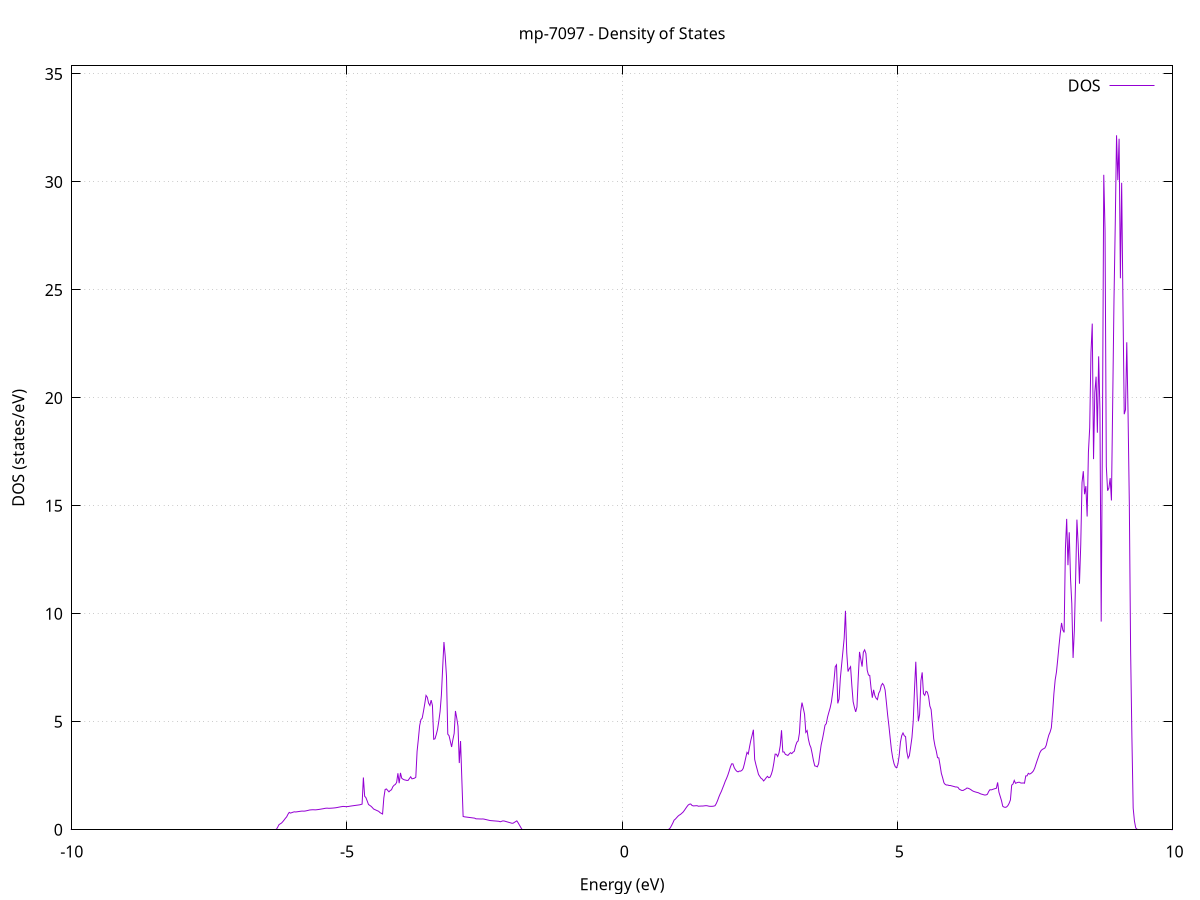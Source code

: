 set title 'mp-7097 - Density of States'
set xlabel 'Energy (eV)'
set ylabel 'DOS (states/eV)'
set grid
set xrange [-10:10]
set yrange [0:35.375]
set xzeroaxis lt -1
set terminal png size 800,600
set output 'mp-7097_dos_gnuplot.png'
plot '-' using 1:2 with lines title 'DOS'
-34.976700 0.000000
-34.953500 0.000000
-34.930300 0.000000
-34.907000 0.000000
-34.883800 0.000000
-34.860500 0.000000
-34.837300 0.000000
-34.814100 0.000000
-34.790800 0.000000
-34.767600 0.000000
-34.744400 0.000000
-34.721100 0.000000
-34.697900 0.000000
-34.674700 0.000000
-34.651400 0.000000
-34.628200 0.000000
-34.605000 0.000000
-34.581700 0.000000
-34.558500 0.000000
-34.535300 0.000000
-34.512000 0.000000
-34.488800 0.000000
-34.465600 0.000000
-34.442300 0.000000
-34.419100 0.000000
-34.395900 0.000000
-34.372600 0.000000
-34.349400 0.000000
-34.326100 0.000000
-34.302900 0.000000
-34.279700 0.000000
-34.256400 0.000000
-34.233200 0.000000
-34.210000 0.000000
-34.186700 0.000000
-34.163500 0.000000
-34.140300 0.000000
-34.117000 0.000000
-34.093800 0.000000
-34.070600 0.000000
-34.047300 0.000000
-34.024100 0.000000
-34.000900 0.000000
-33.977600 0.000000
-33.954400 0.000000
-33.931200 0.000000
-33.907900 0.000000
-33.884700 0.000000
-33.861500 0.000000
-33.838200 0.000000
-33.815000 0.000000
-33.791700 0.000000
-33.768500 0.000000
-33.745300 0.000000
-33.722000 0.000000
-33.698800 0.000000
-33.675600 0.000000
-33.652300 0.000000
-33.629100 0.000000
-33.605900 0.000000
-33.582600 0.000000
-33.559400 0.000000
-33.536200 0.000000
-33.512900 0.000000
-33.489700 0.000000
-33.466500 0.000000
-33.443200 0.000000
-33.420000 0.000000
-33.396800 0.000000
-33.373500 0.000000
-33.350300 0.000000
-33.327100 0.000000
-33.303800 0.000000
-33.280600 0.000000
-33.257300 0.000000
-33.234100 0.000000
-33.210900 0.000000
-33.187600 0.000000
-33.164400 0.000000
-33.141200 0.000000
-33.117900 0.000000
-33.094700 0.000000
-33.071500 0.000000
-33.048200 0.000000
-33.025000 0.000000
-33.001800 0.000000
-32.978500 0.000000
-32.955300 0.000000
-32.932100 0.000000
-32.908800 0.000000
-32.885600 0.000000
-32.862400 42.106500
-32.839100 117.654900
-32.815900 0.000000
-32.792700 0.000000
-32.769400 0.000000
-32.746200 0.000000
-32.722900 0.000000
-32.699700 0.000000
-32.676500 0.000000
-32.653200 0.000000
-32.630000 0.000000
-32.606800 0.000000
-32.583500 0.000000
-32.560300 0.000000
-32.537100 0.000000
-32.513800 0.000000
-32.490600 0.000000
-32.467400 0.000000
-32.444100 0.000000
-32.420900 0.000000
-32.397700 0.000000
-32.374400 0.000000
-32.351200 0.000000
-32.328000 0.000000
-32.304700 0.000000
-32.281500 0.000000
-32.258300 0.000000
-32.235000 0.000000
-32.211800 0.000000
-32.188600 0.000000
-32.165300 0.000000
-32.142100 0.000000
-32.118800 0.000000
-32.095600 0.000000
-32.072400 0.000000
-32.049100 0.000000
-32.025900 0.000000
-32.002700 0.000000
-31.979400 0.000000
-31.956200 0.000000
-31.933000 0.000000
-31.909700 0.000000
-31.886500 0.000000
-31.863300 0.000000
-31.840000 0.000000
-31.816800 0.000000
-31.793600 0.000000
-31.770300 0.000000
-31.747100 0.000000
-31.723900 0.000000
-31.700600 0.000000
-31.677400 0.000000
-31.654200 0.000000
-31.630900 0.000000
-31.607700 0.000000
-31.584400 0.000000
-31.561200 0.000000
-31.538000 0.000000
-31.514700 0.000000
-31.491500 0.000000
-31.468300 0.000000
-31.445000 0.000000
-31.421800 0.000000
-31.398600 0.000000
-31.375300 0.000000
-31.352100 0.000000
-31.328900 0.000000
-31.305600 0.000000
-31.282400 0.000000
-31.259200 0.000000
-31.235900 0.000000
-31.212700 0.000000
-31.189500 0.000000
-31.166200 0.000000
-31.143000 0.000000
-31.119800 0.000000
-31.096500 0.000000
-31.073300 0.000000
-31.050000 0.000000
-31.026800 0.000000
-31.003600 0.000000
-30.980300 0.000000
-30.957100 0.000000
-30.933900 0.000000
-30.910600 0.000000
-30.887400 0.000000
-30.864200 0.000000
-30.840900 0.000000
-30.817700 0.000000
-30.794500 0.000000
-30.771200 0.000000
-30.748000 0.000000
-30.724800 0.000000
-30.701500 0.000000
-30.678300 0.000000
-30.655100 0.000000
-30.631800 0.000000
-30.608600 0.000000
-30.585400 0.000000
-30.562100 0.000000
-30.538900 0.000000
-30.515600 0.000000
-30.492400 0.000000
-30.469200 0.000000
-30.445900 0.000000
-30.422700 0.000000
-30.399500 0.000000
-30.376200 0.000000
-30.353000 0.000000
-30.329800 0.000000
-30.306500 0.000000
-30.283300 0.000000
-30.260100 0.000000
-30.236800 0.000000
-30.213600 0.000000
-30.190400 0.000000
-30.167100 0.000000
-30.143900 0.000000
-30.120700 0.000000
-30.097400 0.000000
-30.074200 0.000000
-30.051000 0.000000
-30.027700 0.000000
-30.004500 0.000000
-29.981200 0.000000
-29.958000 0.000000
-29.934800 0.000000
-29.911500 0.000000
-29.888300 0.000000
-29.865100 0.000000
-29.841800 0.000000
-29.818600 0.000000
-29.795400 0.000000
-29.772100 0.000000
-29.748900 0.000000
-29.725700 0.000000
-29.702400 0.000000
-29.679200 0.000000
-29.656000 0.000000
-29.632700 0.000000
-29.609500 0.000000
-29.586300 0.000000
-29.563000 0.000000
-29.539800 0.000000
-29.516600 0.000000
-29.493300 0.000000
-29.470100 0.000000
-29.446800 0.000000
-29.423600 0.000000
-29.400400 0.000000
-29.377100 0.000000
-29.353900 0.000000
-29.330700 0.000000
-29.307400 0.000000
-29.284200 0.000000
-29.261000 0.000000
-29.237700 0.000000
-29.214500 0.000000
-29.191300 0.000000
-29.168000 0.000000
-29.144800 0.000000
-29.121600 0.000000
-29.098300 0.000000
-29.075100 0.000000
-29.051900 0.000000
-29.028600 0.000000
-29.005400 0.000000
-28.982200 0.000000
-28.958900 0.000000
-28.935700 0.000000
-28.912400 0.000000
-28.889200 0.000000
-28.866000 0.000000
-28.842700 0.000000
-28.819500 0.000000
-28.796300 0.000000
-28.773000 0.000000
-28.749800 0.000000
-28.726600 0.000000
-28.703300 0.000000
-28.680100 0.000000
-28.656900 0.000000
-28.633600 0.000000
-28.610400 0.000000
-28.587200 0.000000
-28.563900 0.000000
-28.540700 0.000000
-28.517500 0.000000
-28.494200 0.000000
-28.471000 0.000000
-28.447800 0.000000
-28.424500 0.000000
-28.401300 0.000000
-28.378000 0.000000
-28.354800 0.000000
-28.331600 0.000000
-28.308300 0.000000
-28.285100 0.000000
-28.261900 0.000000
-28.238600 0.000000
-28.215400 0.000000
-28.192200 0.000000
-28.168900 0.000000
-28.145700 0.000000
-28.122500 0.000000
-28.099200 0.000000
-28.076000 0.000000
-28.052800 0.000000
-28.029500 0.000000
-28.006300 0.000000
-27.983100 0.000000
-27.959800 0.000000
-27.936600 0.000000
-27.913400 0.000000
-27.890100 0.000000
-27.866900 0.000000
-27.843600 0.000000
-27.820400 0.000000
-27.797200 0.000000
-27.773900 0.000000
-27.750700 0.000000
-27.727500 0.000000
-27.704200 0.000000
-27.681000 0.000000
-27.657800 0.000000
-27.634500 0.000000
-27.611300 0.000000
-27.588100 0.000000
-27.564800 0.000000
-27.541600 0.000000
-27.518400 0.000000
-27.495100 0.000000
-27.471900 0.000000
-27.448700 0.000000
-27.425400 0.000000
-27.402200 0.000000
-27.379000 0.000000
-27.355700 0.000000
-27.332500 0.000000
-27.309300 0.000000
-27.286000 0.000000
-27.262800 0.000000
-27.239500 0.000000
-27.216300 0.000000
-27.193100 0.000000
-27.169800 0.000000
-27.146600 0.000000
-27.123400 0.000000
-27.100100 0.000000
-27.076900 0.000000
-27.053700 0.000000
-27.030400 0.000000
-27.007200 0.000000
-26.984000 0.000000
-26.960700 0.000000
-26.937500 0.000000
-26.914300 0.000000
-26.891000 0.000000
-26.867800 0.000000
-26.844600 0.000000
-26.821300 0.000000
-26.798100 0.000000
-26.774900 0.000000
-26.751600 0.000000
-26.728400 0.000000
-26.705100 0.000000
-26.681900 0.000000
-26.658700 0.000000
-26.635400 0.000000
-26.612200 0.000000
-26.589000 0.000000
-26.565700 0.000000
-26.542500 0.000000
-26.519300 0.000000
-26.496000 0.000000
-26.472800 0.000000
-26.449600 0.000000
-26.426300 0.000000
-26.403100 0.000000
-26.379900 0.000000
-26.356600 0.000000
-26.333400 0.000000
-26.310200 0.000000
-26.286900 0.000000
-26.263700 0.000000
-26.240500 0.000000
-26.217200 0.000000
-26.194000 0.000000
-26.170700 0.000000
-26.147500 0.000000
-26.124300 0.000000
-26.101000 0.000000
-26.077800 0.000000
-26.054600 0.000000
-26.031300 0.000000
-26.008100 0.000000
-25.984900 0.000000
-25.961600 0.000000
-25.938400 0.000000
-25.915200 0.000000
-25.891900 0.000000
-25.868700 0.000000
-25.845500 0.000000
-25.822200 0.000000
-25.799000 0.000000
-25.775800 0.000000
-25.752500 0.000000
-25.729300 0.000000
-25.706100 0.000000
-25.682800 0.000000
-25.659600 0.000000
-25.636300 0.000000
-25.613100 0.000000
-25.589900 0.000000
-25.566600 0.000000
-25.543400 0.000000
-25.520200 0.000000
-25.496900 0.000000
-25.473700 0.000000
-25.450500 0.000000
-25.427200 0.000000
-25.404000 0.000000
-25.380800 0.000000
-25.357500 0.000000
-25.334300 0.000000
-25.311100 0.000000
-25.287800 0.000000
-25.264600 0.000000
-25.241400 0.000000
-25.218100 0.000000
-25.194900 0.000000
-25.171700 0.000000
-25.148400 0.000000
-25.125200 0.000000
-25.101900 0.000000
-25.078700 0.000000
-25.055500 0.000000
-25.032200 0.000000
-25.009000 0.000000
-24.985800 0.000000
-24.962500 0.000000
-24.939300 0.000000
-24.916100 0.000000
-24.892800 0.000000
-24.869600 0.000000
-24.846400 0.000000
-24.823100 0.000000
-24.799900 0.000000
-24.776700 0.000000
-24.753400 0.000000
-24.730200 0.000000
-24.707000 0.000000
-24.683700 0.000000
-24.660500 0.000000
-24.637300 0.000000
-24.614000 0.000000
-24.590800 0.000000
-24.567500 0.000000
-24.544300 0.000000
-24.521100 0.000000
-24.497800 0.000000
-24.474600 0.000000
-24.451400 0.000000
-24.428100 0.000000
-24.404900 0.000000
-24.381700 0.000000
-24.358400 0.000000
-24.335200 0.000000
-24.312000 0.000000
-24.288700 0.000000
-24.265500 0.000000
-24.242300 0.000000
-24.219000 0.000000
-24.195800 0.000000
-24.172600 0.000000
-24.149300 0.000000
-24.126100 0.000000
-24.102900 0.000000
-24.079600 0.000000
-24.056400 0.000000
-24.033100 0.000000
-24.009900 0.000000
-23.986700 0.000000
-23.963400 0.000000
-23.940200 0.000000
-23.917000 0.000000
-23.893700 0.000000
-23.870500 0.000000
-23.847300 0.000000
-23.824000 0.000000
-23.800800 0.000000
-23.777600 0.000000
-23.754300 0.000000
-23.731100 0.000000
-23.707900 0.000000
-23.684600 0.000000
-23.661400 0.000000
-23.638200 0.000000
-23.614900 0.000000
-23.591700 0.000000
-23.568500 0.000000
-23.545200 0.000000
-23.522000 0.000000
-23.498700 0.000000
-23.475500 0.000000
-23.452300 0.000000
-23.429000 0.000000
-23.405800 0.000000
-23.382600 0.000000
-23.359300 0.000000
-23.336100 0.000000
-23.312900 0.000000
-23.289600 0.000000
-23.266400 0.000000
-23.243200 0.000000
-23.219900 0.000000
-23.196700 0.000000
-23.173500 0.000000
-23.150200 0.000000
-23.127000 0.000000
-23.103800 0.000000
-23.080500 0.000000
-23.057300 0.000000
-23.034100 0.000000
-23.010800 0.000000
-22.987600 0.000000
-22.964300 0.000000
-22.941100 0.000000
-22.917900 0.000000
-22.894600 0.000000
-22.871400 0.000000
-22.848200 0.000000
-22.824900 0.000000
-22.801700 0.000000
-22.778500 0.000000
-22.755200 0.000000
-22.732000 0.000000
-22.708800 0.000000
-22.685500 0.000000
-22.662300 0.000000
-22.639100 0.000000
-22.615800 0.000000
-22.592600 0.000000
-22.569400 0.000000
-22.546100 0.000000
-22.522900 0.000000
-22.499700 0.000000
-22.476400 0.000000
-22.453200 0.000000
-22.429900 0.000000
-22.406700 0.000000
-22.383500 0.000000
-22.360200 0.000000
-22.337000 0.000000
-22.313800 0.000000
-22.290500 0.000000
-22.267300 0.000000
-22.244100 0.000000
-22.220800 0.000000
-22.197600 0.000000
-22.174400 0.000000
-22.151100 0.000000
-22.127900 0.000000
-22.104700 0.000000
-22.081400 0.000000
-22.058200 0.000000
-22.035000 0.000000
-22.011700 0.000000
-21.988500 0.000000
-21.965300 0.000000
-21.942000 0.000000
-21.918800 0.000000
-21.895600 0.000000
-21.872300 0.000000
-21.849100 0.000000
-21.825800 0.000000
-21.802600 0.000000
-21.779400 0.000000
-21.756100 0.000000
-21.732900 0.000000
-21.709700 0.000000
-21.686400 0.000000
-21.663200 0.000000
-21.640000 0.000000
-21.616700 0.000000
-21.593500 0.000000
-21.570300 0.000000
-21.547000 0.000000
-21.523800 0.000000
-21.500600 0.000000
-21.477300 0.000000
-21.454100 0.000000
-21.430900 0.000000
-21.407600 0.000000
-21.384400 0.000000
-21.361200 0.000000
-21.337900 0.000000
-21.314700 0.000000
-21.291400 0.000000
-21.268200 0.000000
-21.245000 0.000000
-21.221700 0.000000
-21.198500 0.000000
-21.175300 0.000000
-21.152000 0.000000
-21.128800 0.000000
-21.105600 0.000000
-21.082300 0.000000
-21.059100 0.000000
-21.035900 0.000000
-21.012600 0.000000
-20.989400 0.000000
-20.966200 0.000000
-20.942900 0.000000
-20.919700 0.000000
-20.896500 0.000000
-20.873200 0.000000
-20.850000 0.000000
-20.826800 0.000000
-20.803500 0.000000
-20.780300 0.000000
-20.757000 0.000000
-20.733800 0.000000
-20.710600 0.000000
-20.687300 0.000000
-20.664100 0.000000
-20.640900 0.000000
-20.617600 0.000000
-20.594400 0.000000
-20.571200 0.000000
-20.547900 0.000000
-20.524700 0.000000
-20.501500 0.000000
-20.478200 0.000000
-20.455000 0.000000
-20.431800 0.000000
-20.408500 0.000000
-20.385300 0.000000
-20.362100 0.000000
-20.338800 0.000000
-20.315600 0.000000
-20.292400 0.000000
-20.269100 0.000000
-20.245900 0.000000
-20.222600 0.000000
-20.199400 0.000000
-20.176200 0.000000
-20.152900 0.000000
-20.129700 0.000000
-20.106500 0.000000
-20.083200 0.000000
-20.060000 0.000000
-20.036800 0.000000
-20.013500 0.000000
-19.990300 0.000000
-19.967100 0.000000
-19.943800 0.000000
-19.920600 0.000000
-19.897400 0.000000
-19.874100 0.000000
-19.850900 0.000000
-19.827700 0.000000
-19.804400 0.000000
-19.781200 0.000000
-19.758000 0.000000
-19.734700 0.000000
-19.711500 0.000000
-19.688200 0.000000
-19.665000 0.000000
-19.641800 0.000000
-19.618500 0.000000
-19.595300 0.000000
-19.572100 0.000000
-19.548800 0.000000
-19.525600 0.000000
-19.502400 0.000000
-19.479100 0.000000
-19.455900 0.000000
-19.432700 0.000000
-19.409400 0.000000
-19.386200 0.000000
-19.363000 0.000000
-19.339700 0.000000
-19.316500 0.000000
-19.293300 0.000000
-19.270000 0.000000
-19.246800 0.000000
-19.223600 0.000000
-19.200300 0.000000
-19.177100 0.000000
-19.153800 0.000000
-19.130600 0.000000
-19.107400 0.000000
-19.084100 0.000000
-19.060900 0.000000
-19.037700 0.000000
-19.014400 0.000000
-18.991200 0.000000
-18.968000 0.000000
-18.944700 0.000000
-18.921500 0.000000
-18.898300 0.000000
-18.875000 0.000000
-18.851800 0.000000
-18.828600 0.000000
-18.805300 0.000000
-18.782100 0.000000
-18.758900 0.000000
-18.735600 0.000000
-18.712400 0.000000
-18.689200 0.000000
-18.665900 0.000000
-18.642700 0.000000
-18.619400 0.000000
-18.596200 0.000000
-18.573000 0.000000
-18.549700 0.000000
-18.526500 0.000000
-18.503300 0.000000
-18.480000 0.000000
-18.456800 0.000000
-18.433600 0.000000
-18.410300 0.000000
-18.387100 0.000000
-18.363900 0.000000
-18.340600 0.000000
-18.317400 0.000000
-18.294200 0.000000
-18.270900 0.000000
-18.247700 0.000000
-18.224500 0.000000
-18.201200 0.000000
-18.178000 0.000000
-18.154800 0.000000
-18.131500 0.000000
-18.108300 0.000000
-18.085000 0.000000
-18.061800 0.000000
-18.038600 0.000000
-18.015300 0.000000
-17.992100 0.000000
-17.968900 0.000000
-17.945600 0.000000
-17.922400 0.000000
-17.899200 0.000000
-17.875900 0.000000
-17.852700 0.000000
-17.829500 0.000000
-17.806200 0.000000
-17.783000 0.000000
-17.759800 0.000000
-17.736500 0.000000
-17.713300 0.000000
-17.690100 0.000000
-17.666800 0.000000
-17.643600 0.000000
-17.620400 0.000000
-17.597100 0.000000
-17.573900 0.000000
-17.550600 0.000000
-17.527400 0.000000
-17.504200 0.000000
-17.480900 0.000000
-17.457700 0.000000
-17.434500 0.000000
-17.411200 0.000000
-17.388000 0.000000
-17.364800 0.000000
-17.341500 0.000000
-17.318300 0.000000
-17.295100 0.000000
-17.271800 0.000000
-17.248600 0.000000
-17.225400 0.000000
-17.202100 0.000000
-17.178900 0.000000
-17.155700 0.000000
-17.132400 0.000000
-17.109200 0.000000
-17.086000 0.000000
-17.062700 0.000000
-17.039500 0.000000
-17.016300 0.000000
-16.993000 0.000000
-16.969800 0.000000
-16.946500 0.000000
-16.923300 0.000000
-16.900100 0.000000
-16.876800 0.000000
-16.853600 0.000000
-16.830400 0.000000
-16.807100 0.000000
-16.783900 0.000000
-16.760700 0.000000
-16.737400 0.000000
-16.714200 0.000000
-16.691000 0.000000
-16.667700 0.000000
-16.644500 0.000000
-16.621300 0.000000
-16.598000 0.000000
-16.574800 0.000000
-16.551600 0.000000
-16.528300 0.000000
-16.505100 0.000000
-16.481900 0.000000
-16.458600 0.000000
-16.435400 0.000000
-16.412100 0.000000
-16.388900 0.000000
-16.365700 0.000000
-16.342400 0.000000
-16.319200 0.000000
-16.296000 0.000000
-16.272700 0.000000
-16.249500 0.000000
-16.226300 0.000000
-16.203000 0.000000
-16.179800 0.000000
-16.156600 0.000000
-16.133300 0.000000
-16.110100 0.000000
-16.086900 0.000000
-16.063600 0.000000
-16.040400 0.000000
-16.017200 0.000000
-15.993900 0.000000
-15.970700 0.000000
-15.947500 0.000000
-15.924200 0.000000
-15.901000 0.000000
-15.877700 0.000000
-15.854500 0.000000
-15.831300 0.000000
-15.808000 0.000000
-15.784800 0.000000
-15.761600 0.000000
-15.738300 0.000000
-15.715100 0.000000
-15.691900 0.000000
-15.668600 0.000000
-15.645400 0.000000
-15.622200 0.000000
-15.598900 0.000000
-15.575700 0.000000
-15.552500 0.000000
-15.529200 0.000000
-15.506000 0.000000
-15.482800 0.000000
-15.459500 0.000000
-15.436300 0.000000
-15.413100 0.000000
-15.389800 0.000000
-15.366600 0.000000
-15.343300 0.000000
-15.320100 0.000000
-15.296900 0.000000
-15.273600 0.000000
-15.250400 0.000000
-15.227200 0.000000
-15.203900 0.000000
-15.180700 0.000000
-15.157500 0.000000
-15.134200 0.000000
-15.111000 0.000000
-15.087800 0.000000
-15.064500 0.000000
-15.041300 0.000000
-15.018100 0.000000
-14.994800 0.000000
-14.971600 0.000000
-14.948400 0.000000
-14.925100 0.000000
-14.901900 0.000000
-14.878700 0.000000
-14.855400 0.000000
-14.832200 0.000000
-14.808900 0.000000
-14.785700 0.000000
-14.762500 0.000000
-14.739200 0.000000
-14.716000 0.000000
-14.692800 0.000000
-14.669500 0.000000
-14.646300 0.000000
-14.623100 0.000000
-14.599800 0.000000
-14.576600 0.000000
-14.553400 0.000000
-14.530100 0.000000
-14.506900 0.000000
-14.483700 0.000000
-14.460400 0.000000
-14.437200 0.000000
-14.414000 0.000000
-14.390700 0.000000
-14.367500 0.000000
-14.344300 0.000000
-14.321000 0.000000
-14.297800 0.000000
-14.274500 0.000000
-14.251300 0.000000
-14.228100 0.000000
-14.204800 0.000000
-14.181600 0.000000
-14.158400 0.000000
-14.135100 0.000000
-14.111900 0.000000
-14.088700 0.000000
-14.065400 0.000000
-14.042200 0.000000
-14.019000 0.000000
-13.995700 0.000000
-13.972500 0.000000
-13.949300 0.000000
-13.926000 0.000000
-13.902800 0.000000
-13.879600 0.000000
-13.856300 0.000000
-13.833100 0.000000
-13.809900 0.000000
-13.786600 0.000000
-13.763400 0.000000
-13.740100 0.000000
-13.716900 0.000000
-13.693700 0.000000
-13.670400 0.000000
-13.647200 0.000000
-13.624000 0.000000
-13.600700 0.000000
-13.577500 0.000000
-13.554300 0.000000
-13.531000 0.000000
-13.507800 0.000000
-13.484600 0.000000
-13.461300 0.000000
-13.438100 0.000000
-13.414900 0.000000
-13.391600 0.000000
-13.368400 0.000000
-13.345200 0.000000
-13.321900 0.000000
-13.298700 0.000000
-13.275500 0.000000
-13.252200 0.000000
-13.229000 0.000000
-13.205700 0.000000
-13.182500 0.000000
-13.159300 0.000000
-13.136000 0.000000
-13.112800 0.000000
-13.089600 0.000000
-13.066300 0.000000
-13.043100 0.000000
-13.019900 0.000000
-12.996600 0.000000
-12.973400 0.000000
-12.950200 0.000000
-12.926900 0.000000
-12.903700 0.000000
-12.880500 0.000000
-12.857200 0.000000
-12.834000 0.000000
-12.810800 0.000000
-12.787500 0.000000
-12.764300 0.000000
-12.741100 0.000000
-12.717800 0.000000
-12.694600 0.000000
-12.671300 0.000000
-12.648100 0.000000
-12.624900 0.000000
-12.601600 0.000000
-12.578400 0.000000
-12.555200 0.000000
-12.531900 0.000000
-12.508700 0.000000
-12.485500 0.000000
-12.462200 0.000000
-12.439000 0.000000
-12.415800 0.000000
-12.392500 0.000000
-12.369300 0.000000
-12.346100 0.000000
-12.322800 0.000000
-12.299600 0.000000
-12.276400 0.000000
-12.253100 0.000000
-12.229900 0.000000
-12.206700 0.000000
-12.183400 0.000000
-12.160200 0.000000
-12.136900 0.000000
-12.113700 0.000000
-12.090500 0.000000
-12.067200 0.000000
-12.044000 0.000000
-12.020800 0.000000
-11.997500 0.000000
-11.974300 0.000000
-11.951100 0.000000
-11.927800 0.000000
-11.904600 0.000000
-11.881400 0.000000
-11.858100 0.000000
-11.834900 0.000000
-11.811700 0.000000
-11.788400 0.000000
-11.765200 0.000000
-11.742000 0.000000
-11.718700 0.000000
-11.695500 0.000000
-11.672300 0.000000
-11.649000 0.000000
-11.625800 0.000000
-11.602600 0.000000
-11.579300 0.000000
-11.556100 0.000000
-11.532800 0.000000
-11.509600 0.000000
-11.486400 4.798700
-11.463100 8.622600
-11.439900 9.482600
-11.416700 9.729500
-11.393400 11.398600
-11.370200 13.549800
-11.347000 15.840200
-11.323700 26.665100
-11.300500 21.090900
-11.277300 14.637500
-11.254000 13.319100
-11.230800 10.161300
-11.207600 9.793400
-11.184300 24.595100
-11.161100 15.403200
-11.137900 18.417900
-11.114600 24.336000
-11.091400 23.334100
-11.068200 47.550700
-11.044900 32.927300
-11.021700 26.211900
-10.998400 18.126900
-10.975200 13.098700
-10.952000 13.256900
-10.928700 14.229900
-10.905500 15.864000
-10.882300 17.673300
-10.859000 20.428100
-10.835800 14.671500
-10.812600 10.926600
-10.789300 0.000000
-10.766100 0.000000
-10.742900 0.000000
-10.719600 0.000000
-10.696400 0.000000
-10.673200 0.000000
-10.649900 0.000000
-10.626700 0.000000
-10.603500 0.000000
-10.580200 0.000000
-10.557000 0.000000
-10.533800 0.000000
-10.510500 0.000000
-10.487300 0.000000
-10.464000 0.000000
-10.440800 0.000000
-10.417600 0.000000
-10.394300 0.000000
-10.371100 0.000000
-10.347900 0.000000
-10.324600 0.000000
-10.301400 0.000000
-10.278200 0.000000
-10.254900 0.000000
-10.231700 0.000000
-10.208500 0.000000
-10.185200 0.000000
-10.162000 0.000000
-10.138800 0.000000
-10.115500 0.000000
-10.092300 0.000000
-10.069100 0.000000
-10.045800 0.000000
-10.022600 0.000000
-9.999400 0.000000
-9.976100 0.000000
-9.952900 0.000000
-9.929600 0.000000
-9.906400 0.000000
-9.883200 0.000000
-9.859900 0.000000
-9.836700 0.000000
-9.813500 0.000000
-9.790200 0.000000
-9.767000 0.000000
-9.743800 0.000000
-9.720500 0.000000
-9.697300 0.000000
-9.674100 0.000000
-9.650800 0.000000
-9.627600 0.000000
-9.604400 0.000000
-9.581100 0.000000
-9.557900 0.000000
-9.534700 0.000000
-9.511400 0.000000
-9.488200 0.000000
-9.465000 0.000000
-9.441700 0.000000
-9.418500 0.000000
-9.395200 0.000000
-9.372000 0.000000
-9.348800 0.000000
-9.325500 0.000000
-9.302300 0.000000
-9.279100 0.000000
-9.255800 0.000000
-9.232600 0.000000
-9.209400 0.000000
-9.186100 0.000000
-9.162900 0.000000
-9.139700 0.000000
-9.116400 0.000000
-9.093200 0.000000
-9.070000 0.000000
-9.046700 0.000000
-9.023500 0.000000
-9.000300 0.000000
-8.977000 0.000000
-8.953800 0.000000
-8.930600 0.000000
-8.907300 0.000000
-8.884100 0.000000
-8.860800 0.000000
-8.837600 0.000000
-8.814400 0.000000
-8.791100 0.000000
-8.767900 0.000000
-8.744700 0.000000
-8.721400 0.000000
-8.698200 0.000000
-8.675000 0.000000
-8.651700 0.000000
-8.628500 0.000000
-8.605300 0.000000
-8.582000 0.000000
-8.558800 0.000000
-8.535600 0.000000
-8.512300 0.000000
-8.489100 0.000000
-8.465900 0.000000
-8.442600 0.000000
-8.419400 0.000000
-8.396200 0.000000
-8.372900 0.000000
-8.349700 0.000000
-8.326400 0.000000
-8.303200 0.000000
-8.280000 0.000000
-8.256700 0.000000
-8.233500 0.000000
-8.210300 0.000000
-8.187000 0.000000
-8.163800 0.000000
-8.140600 0.000000
-8.117300 0.000000
-8.094100 0.000000
-8.070900 0.000000
-8.047600 0.000000
-8.024400 0.000000
-8.001200 0.000000
-7.977900 0.000000
-7.954700 0.000000
-7.931500 0.000000
-7.908200 0.000000
-7.885000 0.000000
-7.861800 0.000000
-7.838500 0.000000
-7.815300 0.000000
-7.792000 0.000000
-7.768800 0.000000
-7.745600 0.000000
-7.722300 0.000000
-7.699100 0.000000
-7.675900 0.000000
-7.652600 0.000000
-7.629400 0.000000
-7.606200 0.000000
-7.582900 0.000000
-7.559700 0.000000
-7.536500 0.000000
-7.513200 0.000000
-7.490000 0.000000
-7.466800 0.000000
-7.443500 0.000000
-7.420300 0.000000
-7.397100 0.000000
-7.373800 0.000000
-7.350600 0.000000
-7.327400 0.000000
-7.304100 0.000000
-7.280900 0.000000
-7.257600 0.000000
-7.234400 0.000000
-7.211200 0.000000
-7.187900 0.000000
-7.164700 0.000000
-7.141500 0.000000
-7.118200 0.000000
-7.095000 0.000000
-7.071800 0.000000
-7.048500 0.000000
-7.025300 0.000000
-7.002100 0.000000
-6.978800 0.000000
-6.955600 0.000000
-6.932400 0.000000
-6.909100 0.000000
-6.885900 0.000000
-6.862700 0.000000
-6.839400 0.000000
-6.816200 0.000000
-6.793000 0.000000
-6.769700 0.000000
-6.746500 0.000000
-6.723300 0.000000
-6.700000 0.000000
-6.676800 0.000000
-6.653500 0.000000
-6.630300 0.000000
-6.607100 0.000000
-6.583800 0.000000
-6.560600 0.000000
-6.537400 0.000000
-6.514100 0.000000
-6.490900 0.000000
-6.467700 0.000000
-6.444400 0.000000
-6.421200 0.000000
-6.398000 0.000000
-6.374700 0.000000
-6.351500 0.000000
-6.328300 0.000000
-6.305000 0.000000
-6.281800 0.022200
-6.258600 0.121800
-6.235300 0.235600
-6.212100 0.275900
-6.188900 0.312600
-6.165600 0.377100
-6.142400 0.451400
-6.119100 0.530700
-6.095900 0.598000
-6.072700 0.716400
-6.049400 0.805400
-6.026200 0.772700
-6.003000 0.793200
-5.979700 0.815600
-5.956500 0.831400
-5.933300 0.824300
-5.910000 0.832200
-5.886800 0.840500
-5.863600 0.850500
-5.840300 0.859000
-5.817100 0.865100
-5.793900 0.863300
-5.770600 0.863600
-5.747400 0.874600
-5.724200 0.887000
-5.700900 0.901500
-5.677700 0.916200
-5.654500 0.921900
-5.631200 0.926000
-5.608000 0.927700
-5.584700 0.923300
-5.561500 0.924900
-5.538300 0.931900
-5.515000 0.940300
-5.491800 0.949300
-5.468600 0.959300
-5.445300 0.969400
-5.422100 0.979500
-5.398900 0.993100
-5.375600 0.999200
-5.352400 1.000000
-5.329200 0.994700
-5.305900 0.997200
-5.282700 1.000700
-5.259500 1.004900
-5.236200 1.010500
-5.213000 1.016700
-5.189800 1.025700
-5.166500 1.037400
-5.143300 1.049700
-5.120100 1.060700
-5.096800 1.071100
-5.073600 1.081500
-5.050300 1.078800
-5.027100 1.072000
-5.003900 1.073400
-4.980600 1.076000
-4.957400 1.087200
-4.934200 1.097100
-4.910900 1.105500
-4.887700 1.113900
-4.864500 1.122400
-4.841200 1.130600
-4.818000 1.138600
-4.794800 1.146600
-4.771500 1.154800
-4.748300 1.170300
-4.725100 1.188700
-4.701800 2.420300
-4.678600 1.553400
-4.655400 1.487100
-4.632100 1.332100
-4.608900 1.171200
-4.585700 1.129500
-4.562400 1.087800
-4.539200 1.029100
-4.515900 0.961700
-4.492700 0.934500
-4.469500 0.907200
-4.446200 0.880000
-4.423000 0.852700
-4.399800 0.795800
-4.376500 0.762100
-4.353300 0.730200
-4.330100 1.478700
-4.306800 1.863800
-4.283600 1.891500
-4.260400 1.823500
-4.237100 1.756500
-4.213900 1.819300
-4.190700 1.852800
-4.167400 1.991000
-4.144200 2.061500
-4.121000 2.099400
-4.097700 2.191200
-4.074500 2.616900
-4.051300 2.157300
-4.028000 2.634600
-4.004800 2.387100
-3.981500 2.342500
-3.958300 2.313500
-3.935100 2.300100
-3.911800 2.285300
-3.888600 2.288000
-3.865400 2.373800
-3.842100 2.454100
-3.818900 2.359600
-3.795700 2.372000
-3.772400 2.390200
-3.749200 2.435900
-3.726000 3.628600
-3.702700 4.201100
-3.679500 4.819900
-3.656300 5.099800
-3.633000 5.171700
-3.609800 5.487700
-3.586600 5.834400
-3.563300 6.221400
-3.540100 6.135500
-3.516900 5.864400
-3.493600 5.756100
-3.470400 6.005600
-3.447100 5.758400
-3.423900 4.191500
-3.400700 4.213500
-3.377400 4.412000
-3.354200 4.650900
-3.331000 5.034700
-3.307700 5.484500
-3.284500 6.235100
-3.261300 7.489000
-3.238000 8.694900
-3.214800 8.037700
-3.191600 7.109800
-3.168300 4.429800
-3.145100 4.356200
-3.121900 4.097700
-3.098600 3.835400
-3.075400 4.171700
-3.052200 4.460700
-3.028900 5.501500
-3.005700 5.175900
-2.982500 4.794000
-2.959200 3.091200
-2.936000 4.110800
-2.912700 2.328600
-2.889500 0.616800
-2.866300 0.600400
-2.843000 0.592700
-2.819800 0.585000
-2.796600 0.577200
-2.773300 0.569500
-2.750100 0.561800
-2.726900 0.554000
-2.703600 0.546300
-2.680400 0.538600
-2.657200 0.508100
-2.633900 0.505700
-2.610700 0.503300
-2.587500 0.501000
-2.564200 0.498600
-2.541000 0.499700
-2.517800 0.498500
-2.494500 0.484500
-2.471300 0.470600
-2.448100 0.456600
-2.424800 0.442600
-2.401600 0.428600
-2.378300 0.422600
-2.355100 0.417600
-2.331900 0.412600
-2.308600 0.407700
-2.285400 0.402700
-2.262200 0.397800
-2.238900 0.392800
-2.215700 0.370400
-2.192500 0.390300
-2.169200 0.410300
-2.146000 0.408100
-2.122800 0.390800
-2.099500 0.373500
-2.076300 0.356100
-2.053100 0.338800
-2.029800 0.321500
-2.006600 0.304200
-1.983400 0.302200
-1.960100 0.339000
-1.936900 0.375800
-1.913700 0.412600
-1.890400 0.323900
-1.867200 0.221700
-1.843900 0.119500
-1.820700 0.017400
-1.797500 0.000000
-1.774200 0.000000
-1.751000 0.000000
-1.727800 0.000000
-1.704500 0.000000
-1.681300 0.000000
-1.658100 0.000000
-1.634800 0.000000
-1.611600 0.000000
-1.588400 0.000000
-1.565100 0.000000
-1.541900 0.000000
-1.518700 0.000000
-1.495400 0.000000
-1.472200 0.000000
-1.449000 0.000000
-1.425700 0.000000
-1.402500 0.000000
-1.379300 0.000000
-1.356000 0.000000
-1.332800 0.000000
-1.309600 0.000000
-1.286300 0.000000
-1.263100 0.000000
-1.239800 0.000000
-1.216600 0.000000
-1.193400 0.000000
-1.170100 0.000000
-1.146900 0.000000
-1.123700 0.000000
-1.100400 0.000000
-1.077200 0.000000
-1.054000 0.000000
-1.030700 0.000000
-1.007500 0.000000
-0.984300 0.000000
-0.961000 0.000000
-0.937800 0.000000
-0.914600 0.000000
-0.891300 0.000000
-0.868100 0.000000
-0.844900 0.000000
-0.821600 0.000000
-0.798400 0.000000
-0.775200 0.000000
-0.751900 0.000000
-0.728700 0.000000
-0.705400 0.000000
-0.682200 0.000000
-0.659000 0.000000
-0.635700 0.000000
-0.612500 0.000000
-0.589300 0.000000
-0.566000 0.000000
-0.542800 0.000000
-0.519600 0.000000
-0.496300 0.000000
-0.473100 0.000000
-0.449900 0.000000
-0.426600 0.000000
-0.403400 0.000000
-0.380200 0.000000
-0.356900 0.000000
-0.333700 0.000000
-0.310500 0.000000
-0.287200 0.000000
-0.264000 0.000000
-0.240800 0.000000
-0.217500 0.000000
-0.194300 0.000000
-0.171000 0.000000
-0.147800 0.000000
-0.124600 0.000000
-0.101300 0.000000
-0.078100 0.000000
-0.054900 0.000000
-0.031600 0.000000
-0.008400 0.000000
0.014800 0.000000
0.038100 0.000000
0.061300 0.000000
0.084500 0.000000
0.107800 0.000000
0.131000 0.000000
0.154200 0.000000
0.177500 0.000000
0.200700 0.000000
0.223900 0.000000
0.247200 0.000000
0.270400 0.000000
0.293600 0.000000
0.316900 0.000000
0.340100 0.000000
0.363400 0.000000
0.386600 0.000000
0.409800 0.000000
0.433100 0.000000
0.456300 0.000000
0.479500 0.000000
0.502800 0.000000
0.526000 0.000000
0.549200 0.000000
0.572500 0.000000
0.595700 0.000000
0.618900 0.000000
0.642200 0.000000
0.665400 0.000000
0.688600 0.000000
0.711900 0.000000
0.735100 0.000000
0.758300 0.000000
0.781600 0.000000
0.804800 0.000000
0.828000 0.000000
0.851300 0.000000
0.874500 0.087400
0.897800 0.197900
0.921000 0.312900
0.944200 0.446000
0.967500 0.495700
0.990700 0.561800
1.013900 0.627900
1.037200 0.676900
1.060400 0.712300
1.083600 0.764800
1.106900 0.818100
1.130100 0.895500
1.153300 0.983400
1.176600 1.068700
1.199800 1.145300
1.223000 1.184000
1.246300 1.193800
1.269500 1.126500
1.292700 1.105400
1.316000 1.109200
1.339200 1.112300
1.362400 1.114800
1.385700 1.089900
1.408900 1.096100
1.432200 1.098100
1.455400 1.098900
1.478600 1.102700
1.501900 1.111900
1.525100 1.117000
1.548300 1.110200
1.571600 1.094500
1.594800 1.085600
1.618000 1.085500
1.641300 1.087700
1.664500 1.096200
1.687700 1.114400
1.711000 1.216900
1.734200 1.355100
1.757400 1.517600
1.780700 1.660200
1.803900 1.783700
1.827100 1.936100
1.850400 2.085600
1.873600 2.247000
1.896800 2.376800
1.920100 2.528800
1.943300 2.707900
1.966600 2.907000
1.989800 3.053800
2.013000 3.051500
2.036300 2.879200
2.059500 2.776700
2.082700 2.711200
2.106000 2.681300
2.129200 2.718600
2.152400 2.715100
2.175700 2.749900
2.198900 2.838800
2.222100 3.060900
2.245400 3.330500
2.268600 3.584200
2.291800 3.508700
2.315100 3.843700
2.338300 4.146100
2.361500 4.377900
2.384800 4.632800
2.408000 3.259400
2.431200 3.007400
2.454500 2.787800
2.477700 2.561100
2.501000 2.470700
2.524200 2.384300
2.547400 2.344400
2.570700 2.260900
2.593900 2.327200
2.617100 2.409900
2.640400 2.475000
2.663600 2.412000
2.686800 2.435000
2.710100 2.563600
2.733300 2.764600
2.756500 3.092800
2.779800 3.502600
2.803000 3.497600
2.826200 3.393200
2.849500 3.556700
2.872700 3.892400
2.895900 4.608800
2.919200 3.604500
2.942400 3.604600
2.965600 3.493000
2.988900 3.467200
3.012100 3.443100
3.035400 3.510500
3.058600 3.569400
3.081800 3.527300
3.105100 3.592500
3.128300 3.637100
3.151500 3.888600
3.174800 4.055100
3.198000 4.114600
3.221200 4.476300
3.244500 5.473500
3.267700 5.889600
3.290900 5.629500
3.314200 5.353900
3.337400 4.510400
3.360600 4.592000
3.383900 4.202500
3.407100 3.945000
3.430300 3.800500
3.453600 3.515500
3.476800 3.196400
3.500000 2.959200
3.523300 2.943000
3.546500 2.914400
3.569700 3.057400
3.593000 3.511100
3.616200 3.927400
3.639500 4.197500
3.662700 4.505200
3.685900 4.841700
3.709200 4.914400
3.732400 5.218900
3.755600 5.436500
3.778900 5.639900
3.802100 5.914800
3.825300 6.353800
3.848600 6.883900
3.871800 7.550300
3.895000 7.638000
3.918300 5.852800
3.941500 6.057300
3.964700 7.014600
3.988000 7.643800
4.011200 8.253000
4.034400 8.869600
4.057700 10.138600
4.080900 8.206600
4.104100 7.327200
4.127400 7.460600
4.150600 7.551800
4.173900 6.671900
4.197100 5.934700
4.220300 5.671100
4.243600 5.459100
4.266800 5.688900
4.290000 7.040600
4.313300 8.236700
4.336500 7.897700
4.359700 7.556200
4.383000 8.221900
4.406200 8.332500
4.429400 8.162800
4.452700 7.389800
4.475900 7.165900
4.499100 7.147400
4.522400 6.569000
4.545600 6.115400
4.568800 6.479800
4.592100 6.210800
4.615300 6.087100
4.638500 6.027500
4.661800 6.319300
4.685000 6.431900
4.708300 6.681200
4.731500 6.774700
4.754700 6.688900
4.778000 6.474200
4.801200 5.902200
4.824400 5.306100
4.847700 4.799200
4.870900 4.227200
4.894100 3.681500
4.917400 3.313300
4.940600 3.058500
4.963800 2.912800
4.987100 2.871300
5.010300 3.039700
5.033500 3.424300
5.056800 4.056900
5.080000 4.360100
5.103200 4.483400
5.126500 4.353400
5.149700 4.313400
5.172900 3.613300
5.196200 3.314600
5.219400 3.435200
5.242700 3.848200
5.265900 4.276600
5.289100 5.031400
5.312400 6.511000
5.335600 7.780600
5.358800 6.251800
5.382100 5.021500
5.405300 5.345300
5.428500 6.899600
5.451800 7.288500
5.475000 6.300700
5.498200 6.225500
5.521500 6.411200
5.544700 6.377700
5.567900 6.172700
5.591200 5.730900
5.614400 5.565700
5.637600 4.909300
5.660900 4.217400
5.684100 3.882300
5.707300 3.653500
5.730600 3.340400
5.753800 3.327100
5.777100 2.985200
5.800300 2.609800
5.823500 2.408300
5.846800 2.177100
5.870000 2.100500
5.893200 2.072400
5.916500 2.073100
5.939700 2.049500
5.962900 2.051200
5.986200 2.032800
6.009400 2.017700
6.032600 2.001300
6.055900 1.982500
6.079100 1.982000
6.102300 1.963500
6.125600 1.880900
6.148800 1.847900
6.172000 1.821400
6.195300 1.820800
6.218500 1.855900
6.241700 1.887200
6.265000 1.934800
6.288200 1.922000
6.311500 1.895200
6.334700 1.862100
6.357900 1.816800
6.381200 1.783600
6.404400 1.762300
6.427600 1.744100
6.450900 1.728100
6.474100 1.713300
6.497300 1.681600
6.520600 1.656300
6.543800 1.641100
6.567000 1.622100
6.590300 1.608300
6.613500 1.615000
6.636700 1.643700
6.660000 1.773600
6.683200 1.855800
6.706400 1.846900
6.729700 1.867100
6.752900 1.887600
6.776100 1.907700
6.799400 1.920800
6.822600 2.193100
6.845900 1.743800
6.869100 1.550100
6.892300 1.353400
6.915600 1.089500
6.938800 1.050000
6.962000 1.038800
6.985300 1.056100
7.008500 1.118400
7.031700 1.226800
7.055000 1.381100
7.078200 2.067700
7.101400 2.116700
7.124700 2.285200
7.147900 2.151100
7.171100 2.177100
7.194400 2.197200
7.217600 2.201400
7.240800 2.169400
7.264100 2.161400
7.287300 2.170300
7.310500 2.156100
7.333800 2.496300
7.357000 2.496500
7.380300 2.613900
7.403500 2.577200
7.426700 2.609500
7.450000 2.658600
7.473200 2.728100
7.496400 2.858400
7.519700 3.042700
7.542900 3.221700
7.566100 3.388600
7.589400 3.563500
7.612600 3.669400
7.635800 3.723000
7.659100 3.754100
7.682300 3.789100
7.705500 3.910400
7.728800 4.165900
7.752000 4.380000
7.775200 4.519200
7.798500 4.720800
7.821700 5.430300
7.844900 6.299500
7.868200 6.940000
7.891400 7.304400
7.914700 7.892600
7.937900 8.527400
7.961100 9.102400
7.984400 9.577600
8.007600 9.245200
8.030800 9.139700
8.054100 13.005600
8.077300 14.395700
8.100500 12.251900
8.123800 13.777000
8.147000 11.655300
8.170200 10.477800
8.193500 7.957100
8.216700 9.229900
8.239900 11.637600
8.263200 14.363300
8.286400 13.216000
8.309600 11.394900
8.332900 13.204100
8.356100 16.083400
8.379300 16.606500
8.402600 15.538800
8.425800 15.913900
8.449100 14.506900
8.472300 17.495100
8.495500 18.616000
8.518800 22.102700
8.542000 23.439900
8.565200 17.165400
8.588500 20.254500
8.611700 20.983100
8.634900 18.385600
8.658200 21.923900
8.681400 19.446300
8.704600 9.641600
8.727900 18.753300
8.751100 30.329500
8.774300 27.751200
8.797600 16.824900
8.820800 15.701500
8.844000 15.823300
8.867300 16.285500
8.890500 15.249400
8.913700 19.853000
8.937000 24.574300
8.960200 28.090200
8.983400 32.159500
9.006700 30.081500
9.029900 32.000400
9.053200 25.538500
9.076400 29.959200
9.099600 24.423400
9.122900 19.245000
9.146100 19.449200
9.169300 22.575900
9.192600 19.248500
9.215800 15.064900
9.239000 8.290400
9.262300 4.298100
9.285500 1.003100
9.308700 0.399700
9.332000 0.088000
9.355200 0.022400
9.378400 0.000100
9.401700 0.000000
9.424900 0.000000
9.448100 0.000000
9.471400 0.000000
9.494600 0.000000
9.517800 0.000000
9.541100 0.000000
9.564300 0.000000
9.587600 0.000000
9.610800 0.000000
9.634000 0.000000
9.657300 0.000000
9.680500 0.000000
9.703700 0.000000
9.727000 0.000000
9.750200 0.000000
9.773400 0.000000
9.796700 0.000000
9.819900 0.000000
9.843100 0.000000
9.866400 0.000000
9.889600 0.000000
9.912800 0.000000
9.936100 0.000000
9.959300 0.000000
9.982500 0.000000
10.005800 0.000000
10.029000 0.000000
10.052200 0.000000
10.075500 0.000000
10.098700 0.000000
10.122000 0.000000
10.145200 0.000000
10.168400 0.000000
10.191700 0.000000
10.214900 0.000000
10.238100 0.000000
10.261400 0.000000
10.284600 0.000000
10.307800 0.000000
10.331100 0.000000
10.354300 0.000000
10.377500 0.000000
10.400800 0.000000
10.424000 0.000000
10.447200 0.000000
10.470500 0.000000
10.493700 0.000000
10.516900 0.000000
10.540200 0.000000
10.563400 0.000000
10.586600 0.000000
10.609900 0.000000
10.633100 0.000000
10.656400 0.000000
10.679600 0.000000
10.702800 0.000000
10.726100 0.000000
10.749300 0.000000
10.772500 0.000000
10.795800 0.000000
10.819000 0.000000
10.842200 0.000000
10.865500 0.000000
10.888700 0.000000
10.911900 0.000000
10.935200 0.000000
10.958400 0.000000
10.981600 0.000000
11.004900 0.000000
11.028100 0.000000
11.051300 0.000000
11.074600 0.000000
11.097800 0.000000
11.121000 0.000000
11.144300 0.000000
11.167500 0.000000
11.190800 0.000000
11.214000 0.000000
11.237200 0.000000
11.260500 0.000000
11.283700 0.000000
11.306900 0.000000
11.330200 0.000000
11.353400 0.000000
11.376600 0.000000
11.399900 0.000000
11.423100 0.000000
11.446300 0.000000
11.469600 0.000000
11.492800 0.000000
e
